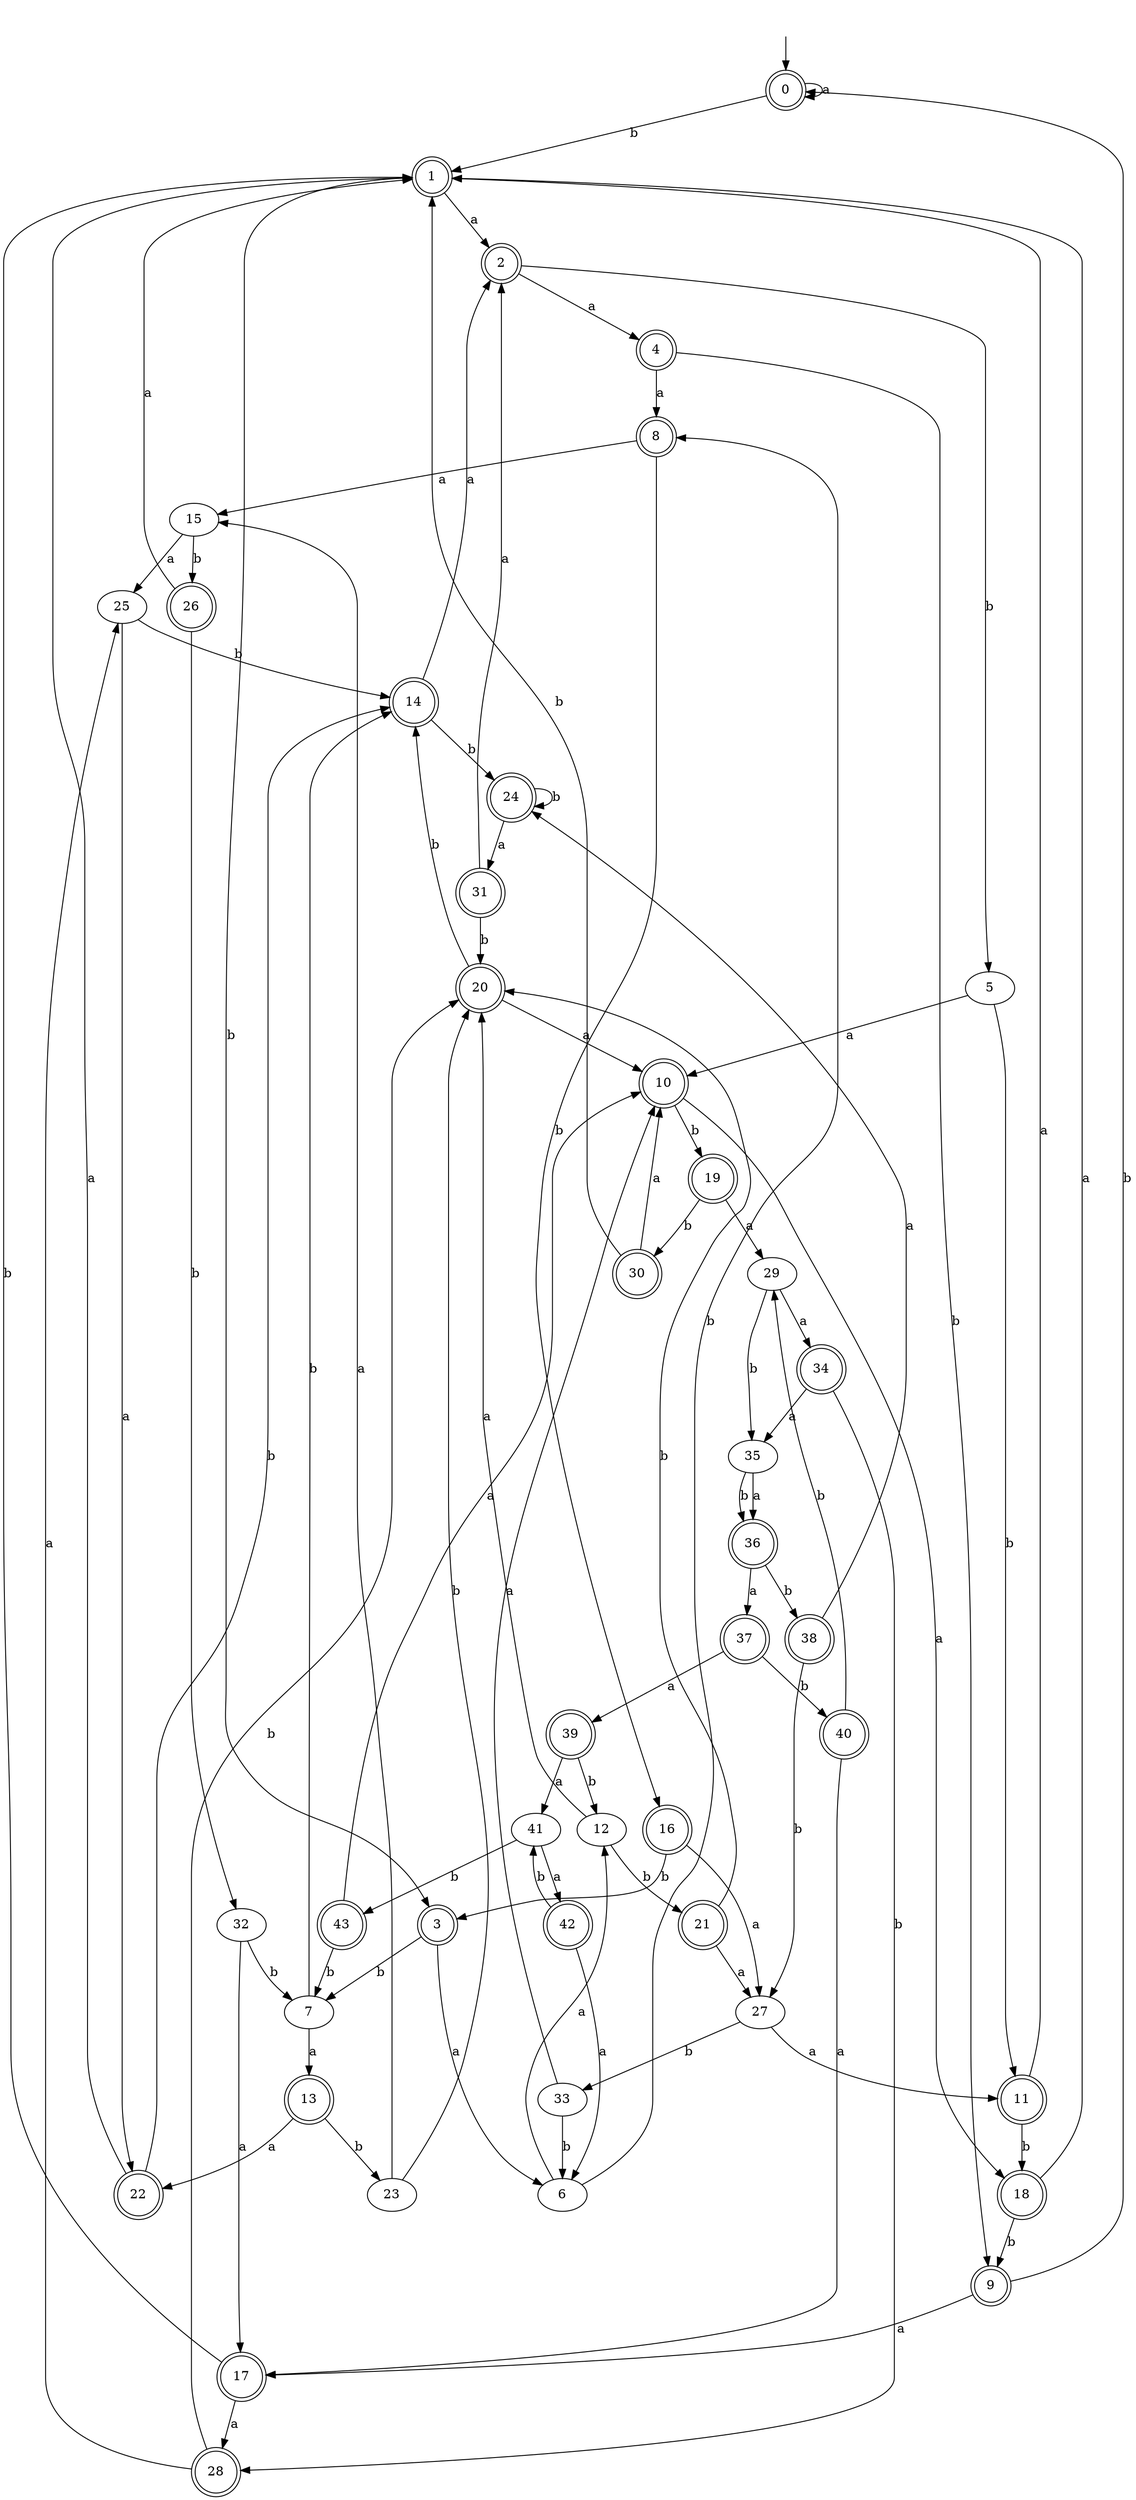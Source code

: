 digraph RandomDFA {
  __start0 [label="", shape=none];
  __start0 -> 0 [label=""];
  0 [shape=circle] [shape=doublecircle]
  0 -> 0 [label="a"]
  0 -> 1 [label="b"]
  1 [shape=doublecircle]
  1 -> 2 [label="a"]
  1 -> 3 [label="b"]
  2 [shape=doublecircle]
  2 -> 4 [label="a"]
  2 -> 5 [label="b"]
  3 [shape=doublecircle]
  3 -> 6 [label="a"]
  3 -> 7 [label="b"]
  4 [shape=doublecircle]
  4 -> 8 [label="a"]
  4 -> 9 [label="b"]
  5
  5 -> 10 [label="a"]
  5 -> 11 [label="b"]
  6
  6 -> 12 [label="a"]
  6 -> 8 [label="b"]
  7
  7 -> 13 [label="a"]
  7 -> 14 [label="b"]
  8 [shape=doublecircle]
  8 -> 15 [label="a"]
  8 -> 16 [label="b"]
  9 [shape=doublecircle]
  9 -> 17 [label="a"]
  9 -> 0 [label="b"]
  10 [shape=doublecircle]
  10 -> 18 [label="a"]
  10 -> 19 [label="b"]
  11 [shape=doublecircle]
  11 -> 1 [label="a"]
  11 -> 18 [label="b"]
  12
  12 -> 20 [label="a"]
  12 -> 21 [label="b"]
  13 [shape=doublecircle]
  13 -> 22 [label="a"]
  13 -> 23 [label="b"]
  14 [shape=doublecircle]
  14 -> 2 [label="a"]
  14 -> 24 [label="b"]
  15
  15 -> 25 [label="a"]
  15 -> 26 [label="b"]
  16 [shape=doublecircle]
  16 -> 27 [label="a"]
  16 -> 3 [label="b"]
  17 [shape=doublecircle]
  17 -> 28 [label="a"]
  17 -> 1 [label="b"]
  18 [shape=doublecircle]
  18 -> 1 [label="a"]
  18 -> 9 [label="b"]
  19 [shape=doublecircle]
  19 -> 29 [label="a"]
  19 -> 30 [label="b"]
  20 [shape=doublecircle]
  20 -> 10 [label="a"]
  20 -> 14 [label="b"]
  21 [shape=doublecircle]
  21 -> 27 [label="a"]
  21 -> 20 [label="b"]
  22 [shape=doublecircle]
  22 -> 1 [label="a"]
  22 -> 14 [label="b"]
  23
  23 -> 15 [label="a"]
  23 -> 20 [label="b"]
  24 [shape=doublecircle]
  24 -> 31 [label="a"]
  24 -> 24 [label="b"]
  25
  25 -> 22 [label="a"]
  25 -> 14 [label="b"]
  26 [shape=doublecircle]
  26 -> 1 [label="a"]
  26 -> 32 [label="b"]
  27
  27 -> 11 [label="a"]
  27 -> 33 [label="b"]
  28 [shape=doublecircle]
  28 -> 25 [label="a"]
  28 -> 20 [label="b"]
  29
  29 -> 34 [label="a"]
  29 -> 35 [label="b"]
  30 [shape=doublecircle]
  30 -> 10 [label="a"]
  30 -> 1 [label="b"]
  31 [shape=doublecircle]
  31 -> 2 [label="a"]
  31 -> 20 [label="b"]
  32
  32 -> 17 [label="a"]
  32 -> 7 [label="b"]
  33
  33 -> 10 [label="a"]
  33 -> 6 [label="b"]
  34 [shape=doublecircle]
  34 -> 35 [label="a"]
  34 -> 28 [label="b"]
  35
  35 -> 36 [label="a"]
  35 -> 36 [label="b"]
  36 [shape=doublecircle]
  36 -> 37 [label="a"]
  36 -> 38 [label="b"]
  37 [shape=doublecircle]
  37 -> 39 [label="a"]
  37 -> 40 [label="b"]
  38 [shape=doublecircle]
  38 -> 24 [label="a"]
  38 -> 27 [label="b"]
  39 [shape=doublecircle]
  39 -> 41 [label="a"]
  39 -> 12 [label="b"]
  40 [shape=doublecircle]
  40 -> 17 [label="a"]
  40 -> 29 [label="b"]
  41
  41 -> 42 [label="a"]
  41 -> 43 [label="b"]
  42 [shape=doublecircle]
  42 -> 6 [label="a"]
  42 -> 41 [label="b"]
  43 [shape=doublecircle]
  43 -> 10 [label="a"]
  43 -> 7 [label="b"]
}
